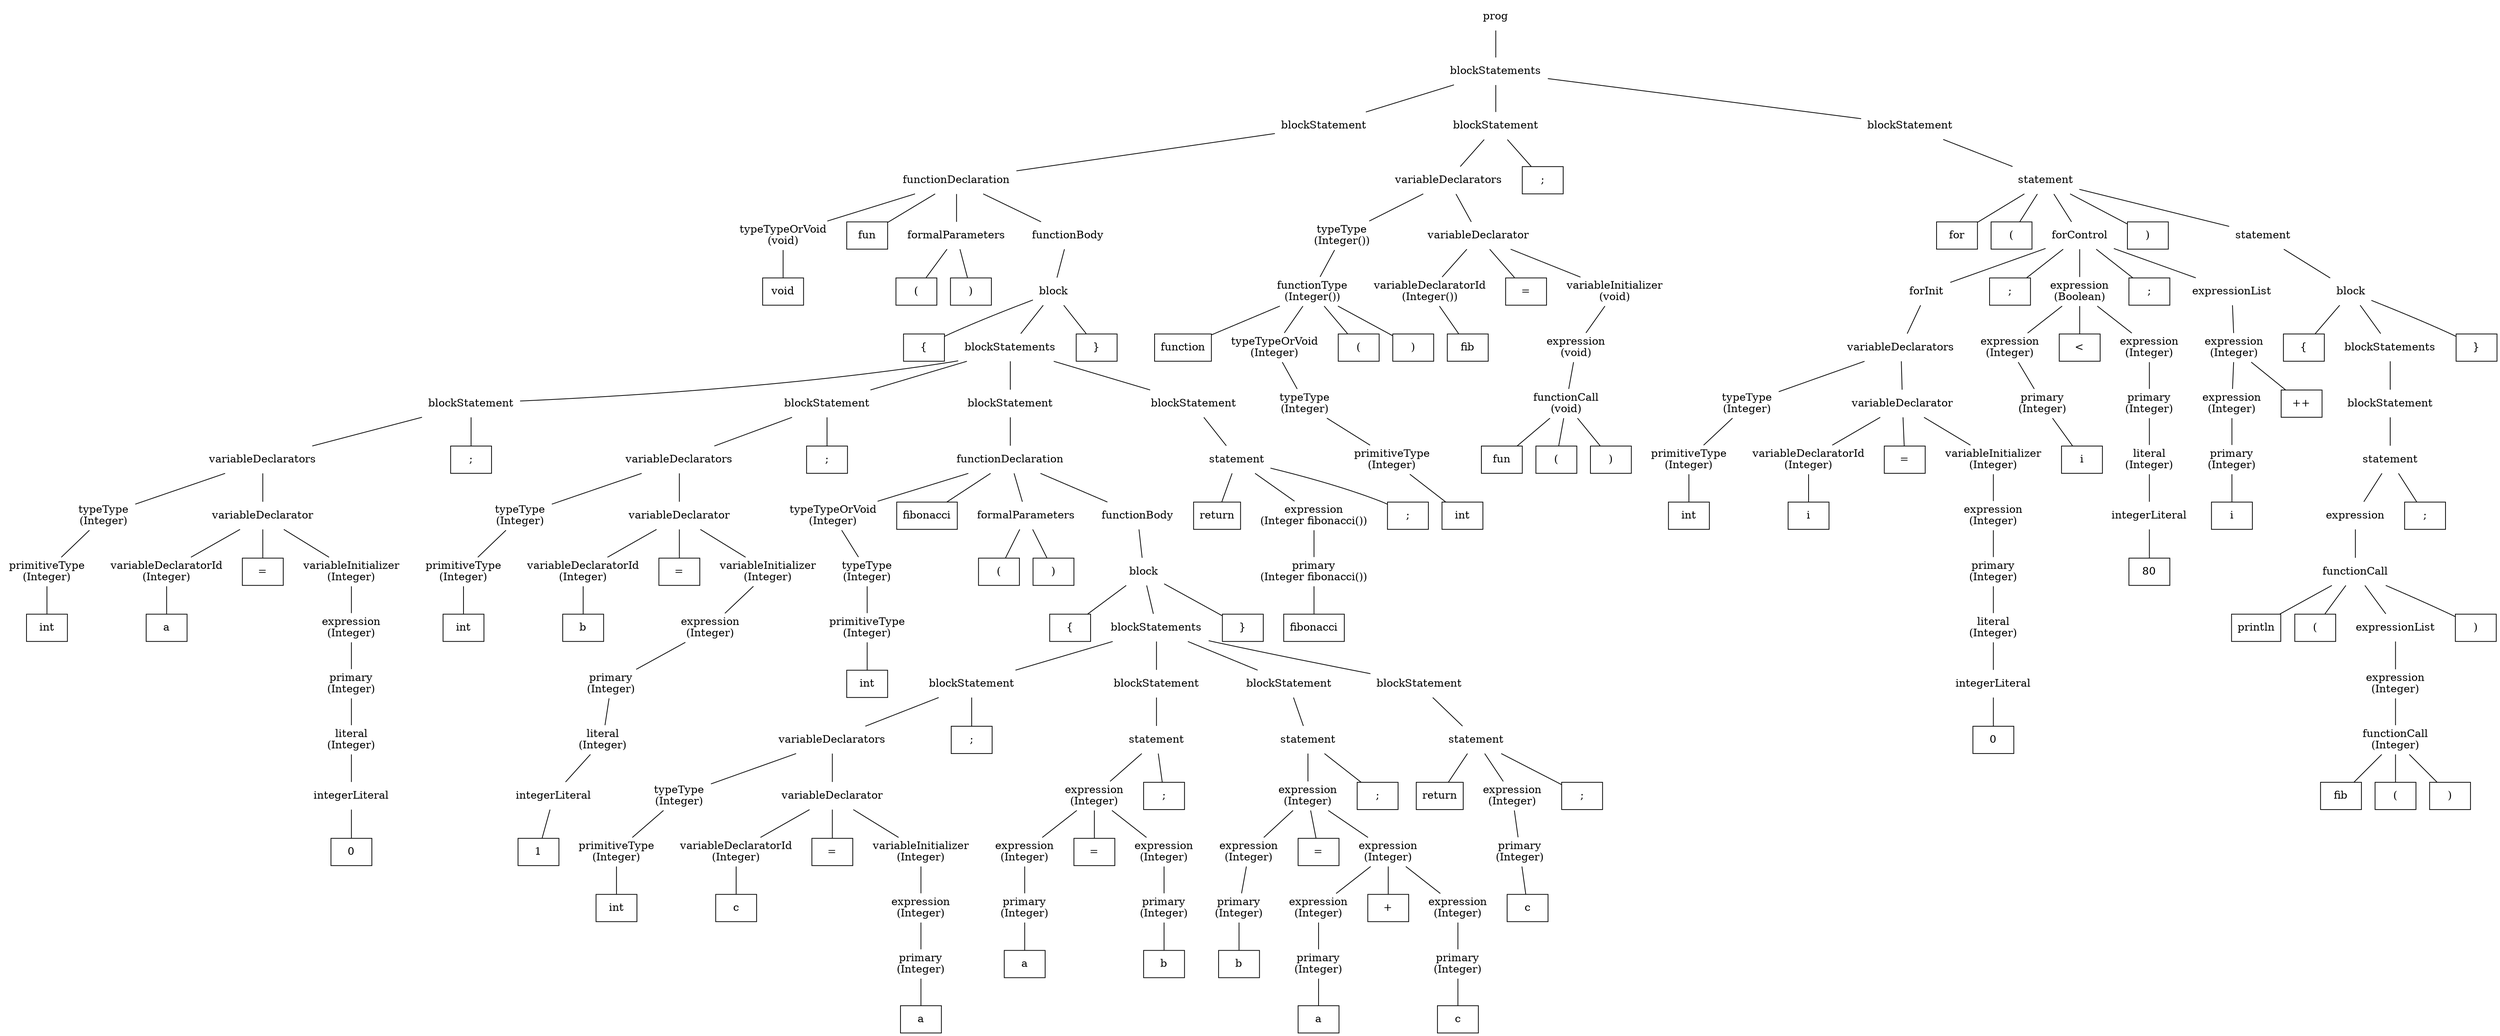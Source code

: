 graph at {
node [shape=plaintext]
0 [label="prog"]
1 [label="blockStatements"]
0 -- 1
2 [label="blockStatement"]
1 -- 2
3 [label="functionDeclaration"]
2 -- 3
4 [label="typeTypeOrVoid"]
3 -- 4
5 [label="void" shape=rectangle]
4 -- 5
6 [label="fun" shape=rectangle]
3 -- 6
7 [label="formalParameters"]
3 -- 7
8 [label="(" shape=rectangle]
7 -- 8
9 [label=")" shape=rectangle]
7 -- 9
10 [label="functionBody"]
3 -- 10
11 [label="block"]
10 -- 11
12 [label="{" shape=rectangle]
11 -- 12
13 [label="blockStatements"]
11 -- 13
14 [label="blockStatement"]
13 -- 14
15 [label="variableDeclarators"]
14 -- 15
16 [label="typeType"]
15 -- 16
17 [label="primitiveType"]
16 -- 17
18 [label="int" shape=rectangle]
17 -- 18
19 [label="variableDeclarator"]
15 -- 19
20 [label="variableDeclaratorId"]
19 -- 20
21 [label="a" shape=rectangle]
20 -- 21
22 [label="=" shape=rectangle]
19 -- 22
23 [label="variableInitializer"]
19 -- 23
24 [label="expression"]
23 -- 24
25 [label="primary"]
24 -- 25
26 [label="literal"]
25 -- 26
27 [label="integerLiteral"]
26 -- 27
28 [label="0" shape=rectangle]
27 -- 28
29 [label=";" shape=rectangle]
14 -- 29
30 [label="blockStatement"]
13 -- 30
31 [label="variableDeclarators"]
30 -- 31
32 [label="typeType"]
31 -- 32
33 [label="primitiveType"]
32 -- 33
34 [label="int" shape=rectangle]
33 -- 34
35 [label="variableDeclarator"]
31 -- 35
36 [label="variableDeclaratorId"]
35 -- 36
37 [label="b" shape=rectangle]
36 -- 37
38 [label="=" shape=rectangle]
35 -- 38
39 [label="variableInitializer"]
35 -- 39
40 [label="expression"]
39 -- 40
41 [label="primary"]
40 -- 41
42 [label="literal"]
41 -- 42
43 [label="integerLiteral"]
42 -- 43
44 [label="1" shape=rectangle]
43 -- 44
45 [label=";" shape=rectangle]
30 -- 45
46 [label="blockStatement"]
13 -- 46
47 [label="functionDeclaration"]
46 -- 47
48 [label="typeTypeOrVoid"]
47 -- 48
49 [label="typeType"]
48 -- 49
50 [label="primitiveType"]
49 -- 50
51 [label="int" shape=rectangle]
50 -- 51
52 [label="fibonacci" shape=rectangle]
47 -- 52
53 [label="formalParameters"]
47 -- 53
54 [label="(" shape=rectangle]
53 -- 54
55 [label=")" shape=rectangle]
53 -- 55
56 [label="functionBody"]
47 -- 56
57 [label="block"]
56 -- 57
58 [label="{" shape=rectangle]
57 -- 58
59 [label="blockStatements"]
57 -- 59
60 [label="blockStatement"]
59 -- 60
61 [label="variableDeclarators"]
60 -- 61
62 [label="typeType"]
61 -- 62
63 [label="primitiveType"]
62 -- 63
64 [label="int" shape=rectangle]
63 -- 64
65 [label="variableDeclarator"]
61 -- 65
66 [label="variableDeclaratorId"]
65 -- 66
67 [label="c" shape=rectangle]
66 -- 67
68 [label="=" shape=rectangle]
65 -- 68
69 [label="variableInitializer"]
65 -- 69
70 [label="expression"]
69 -- 70
71 [label="primary"]
70 -- 71
72 [label="a" shape=rectangle]
71 -- 72
73 [label=";" shape=rectangle]
60 -- 73
74 [label="blockStatement"]
59 -- 74
75 [label="statement"]
74 -- 75
76 [label="expression"]
75 -- 76
77 [label="expression"]
76 -- 77
78 [label="primary"]
77 -- 78
79 [label="a" shape=rectangle]
78 -- 79
80 [label="=" shape=rectangle]
76 -- 80
81 [label="expression"]
76 -- 81
82 [label="primary"]
81 -- 82
83 [label="b" shape=rectangle]
82 -- 83
84 [label=";" shape=rectangle]
75 -- 84
85 [label="blockStatement"]
59 -- 85
86 [label="statement"]
85 -- 86
87 [label="expression"]
86 -- 87
88 [label="expression"]
87 -- 88
89 [label="primary"]
88 -- 89
90 [label="b" shape=rectangle]
89 -- 90
91 [label="=" shape=rectangle]
87 -- 91
92 [label="expression"]
87 -- 92
93 [label="expression"]
92 -- 93
94 [label="primary"]
93 -- 94
95 [label="a" shape=rectangle]
94 -- 95
96 [label="+" shape=rectangle]
92 -- 96
97 [label="expression"]
92 -- 97
98 [label="primary"]
97 -- 98
99 [label="c" shape=rectangle]
98 -- 99
100 [label=";" shape=rectangle]
86 -- 100
101 [label="blockStatement"]
59 -- 101
102 [label="statement"]
101 -- 102
103 [label="return" shape=rectangle]
102 -- 103
104 [label="expression"]
102 -- 104
105 [label="primary"]
104 -- 105
106 [label="c" shape=rectangle]
105 -- 106
107 [label=";" shape=rectangle]
102 -- 107
108 [label="}" shape=rectangle]
57 -- 108
109 [label="blockStatement"]
13 -- 109
110 [label="statement"]
109 -- 110
111 [label="return" shape=rectangle]
110 -- 111
112 [label="expression"]
110 -- 112
113 [label="primary"]
112 -- 113
114 [label="fibonacci" shape=rectangle]
113 -- 114
115 [label=";" shape=rectangle]
110 -- 115
116 [label="}" shape=rectangle]
11 -- 116
117 [label="blockStatement"]
1 -- 117
118 [label="variableDeclarators"]
117 -- 118
119 [label="typeType"]
118 -- 119
120 [label="functionType"]
119 -- 120
121 [label="function" shape=rectangle]
120 -- 121
122 [label="typeTypeOrVoid"]
120 -- 122
123 [label="typeType"]
122 -- 123
124 [label="primitiveType"]
123 -- 124
125 [label="int" shape=rectangle]
124 -- 125
126 [label="(" shape=rectangle]
120 -- 126
127 [label=")" shape=rectangle]
120 -- 127
128 [label="variableDeclarator"]
118 -- 128
129 [label="variableDeclaratorId"]
128 -- 129
130 [label="fib" shape=rectangle]
129 -- 130
131 [label="=" shape=rectangle]
128 -- 131
132 [label="variableInitializer"]
128 -- 132
133 [label="expression"]
132 -- 133
134 [label="functionCall"]
133 -- 134
135 [label="fun" shape=rectangle]
134 -- 135
136 [label="(" shape=rectangle]
134 -- 136
137 [label=")" shape=rectangle]
134 -- 137
138 [label=";" shape=rectangle]
117 -- 138
139 [label="blockStatement"]
1 -- 139
140 [label="statement"]
139 -- 140
141 [label="for" shape=rectangle]
140 -- 141
142 [label="(" shape=rectangle]
140 -- 142
143 [label="forControl"]
140 -- 143
144 [label="forInit"]
143 -- 144
145 [label="variableDeclarators"]
144 -- 145
146 [label="typeType"]
145 -- 146
147 [label="primitiveType"]
146 -- 147
148 [label="int" shape=rectangle]
147 -- 148
149 [label="variableDeclarator"]
145 -- 149
150 [label="variableDeclaratorId"]
149 -- 150
151 [label="i" shape=rectangle]
150 -- 151
152 [label="=" shape=rectangle]
149 -- 152
153 [label="variableInitializer"]
149 -- 153
154 [label="expression"]
153 -- 154
155 [label="primary"]
154 -- 155
156 [label="literal"]
155 -- 156
157 [label="integerLiteral"]
156 -- 157
158 [label="0" shape=rectangle]
157 -- 158
159 [label=";" shape=rectangle]
143 -- 159
160 [label="expression"]
143 -- 160
161 [label="expression"]
160 -- 161
162 [label="primary"]
161 -- 162
163 [label="i" shape=rectangle]
162 -- 163
164 [label="<" shape=rectangle]
160 -- 164
165 [label="expression"]
160 -- 165
166 [label="primary"]
165 -- 166
167 [label="literal"]
166 -- 167
168 [label="integerLiteral"]
167 -- 168
169 [label="80" shape=rectangle]
168 -- 169
170 [label=";" shape=rectangle]
143 -- 170
171 [label="expressionList"]
143 -- 171
172 [label="expression"]
171 -- 172
173 [label="expression"]
172 -- 173
174 [label="primary"]
173 -- 174
175 [label="i" shape=rectangle]
174 -- 175
176 [label="++" shape=rectangle]
172 -- 176
177 [label=")" shape=rectangle]
140 -- 177
178 [label="statement"]
140 -- 178
179 [label="block"]
178 -- 179
180 [label="{" shape=rectangle]
179 -- 180
181 [label="blockStatements"]
179 -- 181
182 [label="blockStatement"]
181 -- 182
183 [label="statement"]
182 -- 183
184 [label="expression"]
183 -- 184
185 [label="functionCall"]
184 -- 185
186 [label="println" shape=rectangle]
185 -- 186
187 [label="(" shape=rectangle]
185 -- 187
188 [label="expressionList"]
185 -- 188
189 [label="expression"]
188 -- 189
190 [label="functionCall"]
189 -- 190
191 [label="fib" shape=rectangle]
190 -- 191
192 [label="(" shape=rectangle]
190 -- 192
193 [label=")" shape=rectangle]
190 -- 193
194 [label=")" shape=rectangle]
185 -- 194
195 [label=";" shape=rectangle]
183 -- 195
196 [label="}" shape=rectangle]
179 -- 196
4 [label="typeTypeOrVoid\n(void)"]
17 [label="primitiveType\n(Integer)"]
16 [label="typeType\n(Integer)"]
33 [label="primitiveType\n(Integer)"]
32 [label="typeType\n(Integer)"]
50 [label="primitiveType\n(Integer)"]
49 [label="typeType\n(Integer)"]
48 [label="typeTypeOrVoid\n(Integer)"]
63 [label="primitiveType\n(Integer)"]
62 [label="typeType\n(Integer)"]
124 [label="primitiveType\n(Integer)"]
123 [label="typeType\n(Integer)"]
122 [label="typeTypeOrVoid\n(Integer)"]
120 [label="functionType\n(Integer())"]
119 [label="typeType\n(Integer())"]
147 [label="primitiveType\n(Integer)"]
146 [label="typeType\n(Integer)"]
20 [label="variableDeclaratorId\n(Integer)"]
26 [label="literal\n(Integer)"]
25 [label="primary\n(Integer)"]
24 [label="expression\n(Integer)"]
23 [label="variableInitializer\n(Integer)"]
36 [label="variableDeclaratorId\n(Integer)"]
42 [label="literal\n(Integer)"]
41 [label="primary\n(Integer)"]
40 [label="expression\n(Integer)"]
39 [label="variableInitializer\n(Integer)"]
66 [label="variableDeclaratorId\n(Integer)"]
71 [label="primary\n(Integer)"]
70 [label="expression\n(Integer)"]
69 [label="variableInitializer\n(Integer)"]
78 [label="primary\n(Integer)"]
77 [label="expression\n(Integer)"]
82 [label="primary\n(Integer)"]
81 [label="expression\n(Integer)"]
76 [label="expression\n(Integer)"]
89 [label="primary\n(Integer)"]
88 [label="expression\n(Integer)"]
94 [label="primary\n(Integer)"]
93 [label="expression\n(Integer)"]
98 [label="primary\n(Integer)"]
97 [label="expression\n(Integer)"]
92 [label="expression\n(Integer)"]
87 [label="expression\n(Integer)"]
105 [label="primary\n(Integer)"]
104 [label="expression\n(Integer)"]
113 [label="primary\n(Integer fibonacci())"]
112 [label="expression\n(Integer fibonacci())"]
129 [label="variableDeclaratorId\n(Integer())"]
134 [label="functionCall\n(void)"]
133 [label="expression\n(void)"]
132 [label="variableInitializer\n(void)"]
150 [label="variableDeclaratorId\n(Integer)"]
156 [label="literal\n(Integer)"]
155 [label="primary\n(Integer)"]
154 [label="expression\n(Integer)"]
153 [label="variableInitializer\n(Integer)"]
162 [label="primary\n(Integer)"]
161 [label="expression\n(Integer)"]
167 [label="literal\n(Integer)"]
166 [label="primary\n(Integer)"]
165 [label="expression\n(Integer)"]
160 [label="expression\n(Boolean)"]
174 [label="primary\n(Integer)"]
173 [label="expression\n(Integer)"]
172 [label="expression\n(Integer)"]
190 [label="functionCall\n(Integer)"]
189 [label="expression\n(Integer)"]
}
